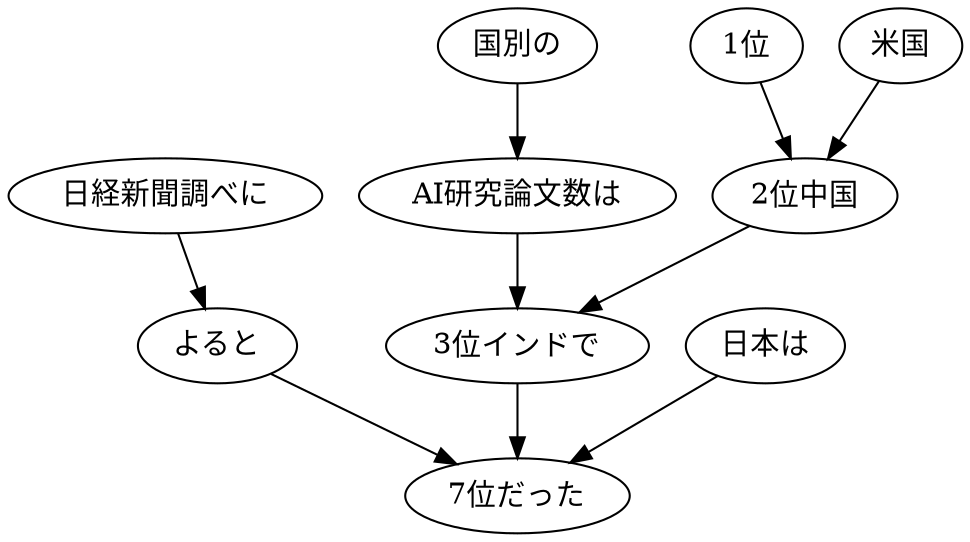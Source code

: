 // ans44
digraph {
	0 [label="日経新聞調べに"]
	1 [label="よると"]
	0 -> 1
	1 [label="よると"]
	9 [label="7位だった"]
	1 -> 9
	2 [label="国別の"]
	3 [label="AI研究論文数は"]
	2 -> 3
	3 [label="AI研究論文数は"]
	7 [label="3位インドで"]
	3 -> 7
	4 [label="1位"]
	6 [label="2位中国"]
	4 -> 6
	5 [label="米国"]
	6 [label="2位中国"]
	5 -> 6
	6 [label="2位中国"]
	7 [label="3位インドで"]
	6 -> 7
	7 [label="3位インドで"]
	9 [label="7位だった"]
	7 -> 9
	8 [label="日本は"]
	9 [label="7位だった"]
	8 -> 9
}
